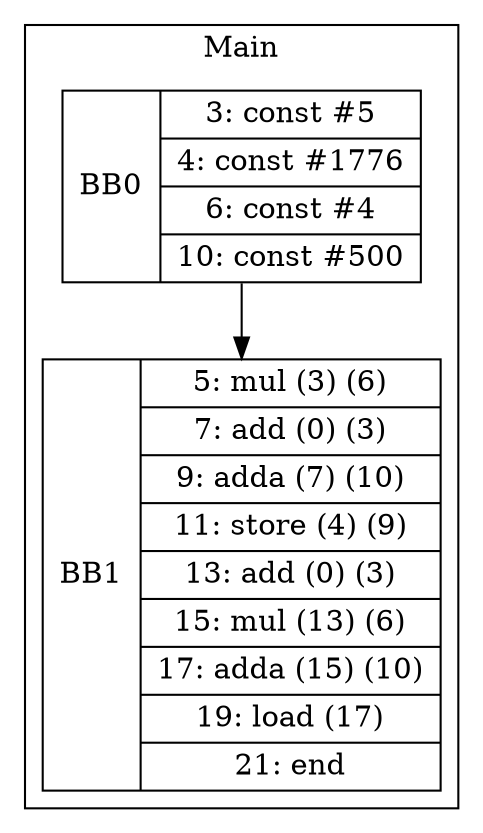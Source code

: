 digraph G {
node [shape=record];
subgraph cluster_main{
label = "Main";
BB0 [shape=record, label="<b>BB0|{3: const #5|4: const #1776|6: const #4|10: const #500}"];
BB1 [shape=record, label="<b>BB1|{5: mul (3) (6)|7: add (0) (3)|9: adda (7) (10)|11: store (4) (9)|13: add (0) (3)|15: mul (13) (6)|17: adda (15) (10)|19: load (17)|21: end}"];
}
BB0:s -> BB1:n ;
}
